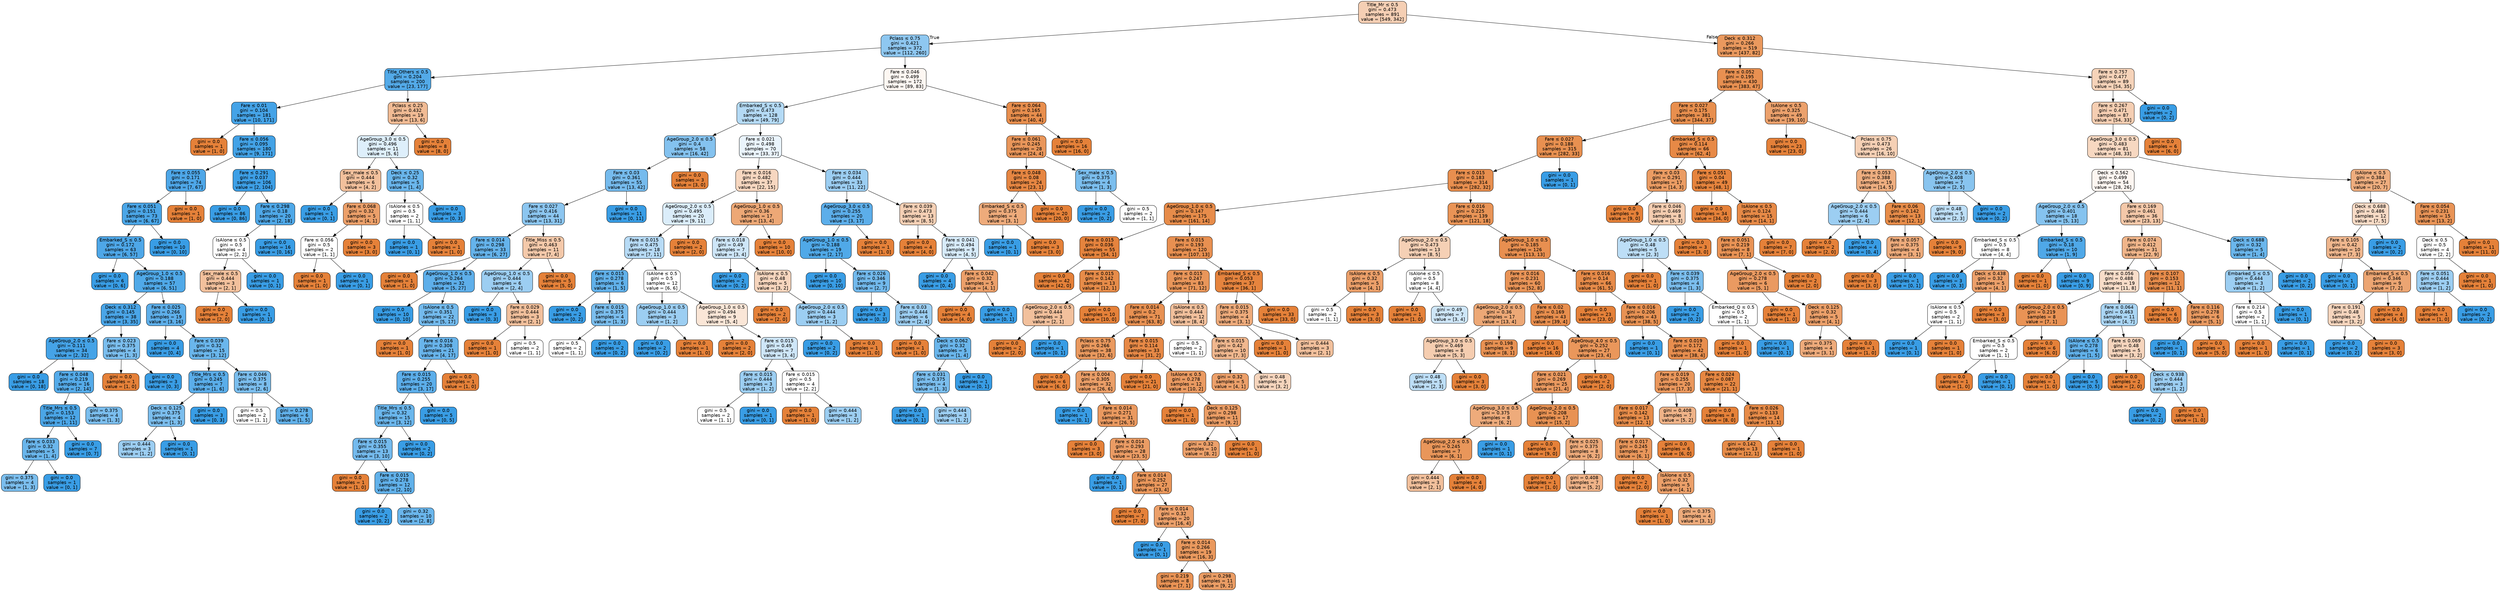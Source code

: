 digraph Tree {
node [shape=box, style="filled, rounded", color="black", fontname=helvetica] ;
edge [fontname=helvetica] ;
0 [label=<Title_Mr &le; 0.5<br/>gini = 0.473<br/>samples = 891<br/>value = [549, 342]>, fillcolor="#f5cfb4"] ;
1 [label=<Pclass &le; 0.75<br/>gini = 0.421<br/>samples = 372<br/>value = [112, 260]>, fillcolor="#8ec7f0"] ;
0 -> 1 [labeldistance=2.5, labelangle=45, headlabel="True"] ;
2 [label=<Title_Others &le; 0.5<br/>gini = 0.204<br/>samples = 200<br/>value = [23, 177]>, fillcolor="#53aae8"] ;
1 -> 2 ;
3 [label=<Fare &le; 0.01<br/>gini = 0.104<br/>samples = 181<br/>value = [10, 171]>, fillcolor="#45a3e7"] ;
2 -> 3 ;
4 [label=<gini = 0.0<br/>samples = 1<br/>value = [1, 0]>, fillcolor="#e58139"] ;
3 -> 4 ;
5 [label=<Fare &le; 0.056<br/>gini = 0.095<br/>samples = 180<br/>value = [9, 171]>, fillcolor="#43a2e6"] ;
3 -> 5 ;
6 [label=<Fare &le; 0.055<br/>gini = 0.171<br/>samples = 74<br/>value = [7, 67]>, fillcolor="#4ea7e8"] ;
5 -> 6 ;
7 [label=<Fare &le; 0.051<br/>gini = 0.151<br/>samples = 73<br/>value = [6, 67]>, fillcolor="#4ba6e7"] ;
6 -> 7 ;
8 [label=<Embarked_S &le; 0.5<br/>gini = 0.172<br/>samples = 63<br/>value = [6, 57]>, fillcolor="#4ea7e8"] ;
7 -> 8 ;
9 [label=<gini = 0.0<br/>samples = 6<br/>value = [0, 6]>, fillcolor="#399de5"] ;
8 -> 9 ;
10 [label=<AgeGroup_1.0 &le; 0.5<br/>gini = 0.188<br/>samples = 57<br/>value = [6, 51]>, fillcolor="#50a9e8"] ;
8 -> 10 ;
11 [label=<Deck &le; 0.312<br/>gini = 0.145<br/>samples = 38<br/>value = [3, 35]>, fillcolor="#4aa5e7"] ;
10 -> 11 ;
12 [label=<AgeGroup_2.0 &le; 0.5<br/>gini = 0.111<br/>samples = 34<br/>value = [2, 32]>, fillcolor="#45a3e7"] ;
11 -> 12 ;
13 [label=<gini = 0.0<br/>samples = 18<br/>value = [0, 18]>, fillcolor="#399de5"] ;
12 -> 13 ;
14 [label=<Fare &le; 0.048<br/>gini = 0.219<br/>samples = 16<br/>value = [2, 14]>, fillcolor="#55abe9"] ;
12 -> 14 ;
15 [label=<Title_Mrs &le; 0.5<br/>gini = 0.153<br/>samples = 12<br/>value = [1, 11]>, fillcolor="#4ba6e7"] ;
14 -> 15 ;
16 [label=<Fare &le; 0.033<br/>gini = 0.32<br/>samples = 5<br/>value = [1, 4]>, fillcolor="#6ab6ec"] ;
15 -> 16 ;
17 [label=<gini = 0.375<br/>samples = 4<br/>value = [1, 3]>, fillcolor="#7bbeee"] ;
16 -> 17 ;
18 [label=<gini = 0.0<br/>samples = 1<br/>value = [0, 1]>, fillcolor="#399de5"] ;
16 -> 18 ;
19 [label=<gini = 0.0<br/>samples = 7<br/>value = [0, 7]>, fillcolor="#399de5"] ;
15 -> 19 ;
20 [label=<gini = 0.375<br/>samples = 4<br/>value = [1, 3]>, fillcolor="#7bbeee"] ;
14 -> 20 ;
21 [label=<Fare &le; 0.023<br/>gini = 0.375<br/>samples = 4<br/>value = [1, 3]>, fillcolor="#7bbeee"] ;
11 -> 21 ;
22 [label=<gini = 0.0<br/>samples = 1<br/>value = [1, 0]>, fillcolor="#e58139"] ;
21 -> 22 ;
23 [label=<gini = 0.0<br/>samples = 3<br/>value = [0, 3]>, fillcolor="#399de5"] ;
21 -> 23 ;
24 [label=<Fare &le; 0.025<br/>gini = 0.266<br/>samples = 19<br/>value = [3, 16]>, fillcolor="#5eafea"] ;
10 -> 24 ;
25 [label=<gini = 0.0<br/>samples = 4<br/>value = [0, 4]>, fillcolor="#399de5"] ;
24 -> 25 ;
26 [label=<Fare &le; 0.039<br/>gini = 0.32<br/>samples = 15<br/>value = [3, 12]>, fillcolor="#6ab6ec"] ;
24 -> 26 ;
27 [label=<Title_Mrs &le; 0.5<br/>gini = 0.245<br/>samples = 7<br/>value = [1, 6]>, fillcolor="#5aade9"] ;
26 -> 27 ;
28 [label=<Deck &le; 0.125<br/>gini = 0.375<br/>samples = 4<br/>value = [1, 3]>, fillcolor="#7bbeee"] ;
27 -> 28 ;
29 [label=<gini = 0.444<br/>samples = 3<br/>value = [1, 2]>, fillcolor="#9ccef2"] ;
28 -> 29 ;
30 [label=<gini = 0.0<br/>samples = 1<br/>value = [0, 1]>, fillcolor="#399de5"] ;
28 -> 30 ;
31 [label=<gini = 0.0<br/>samples = 3<br/>value = [0, 3]>, fillcolor="#399de5"] ;
27 -> 31 ;
32 [label=<Fare &le; 0.046<br/>gini = 0.375<br/>samples = 8<br/>value = [2, 6]>, fillcolor="#7bbeee"] ;
26 -> 32 ;
33 [label=<gini = 0.5<br/>samples = 2<br/>value = [1, 1]>, fillcolor="#ffffff"] ;
32 -> 33 ;
34 [label=<gini = 0.278<br/>samples = 6<br/>value = [1, 5]>, fillcolor="#61b1ea"] ;
32 -> 34 ;
35 [label=<gini = 0.0<br/>samples = 10<br/>value = [0, 10]>, fillcolor="#399de5"] ;
7 -> 35 ;
36 [label=<gini = 0.0<br/>samples = 1<br/>value = [1, 0]>, fillcolor="#e58139"] ;
6 -> 36 ;
37 [label=<Fare &le; 0.291<br/>gini = 0.037<br/>samples = 106<br/>value = [2, 104]>, fillcolor="#3d9fe6"] ;
5 -> 37 ;
38 [label=<gini = 0.0<br/>samples = 86<br/>value = [0, 86]>, fillcolor="#399de5"] ;
37 -> 38 ;
39 [label=<Fare &le; 0.298<br/>gini = 0.18<br/>samples = 20<br/>value = [2, 18]>, fillcolor="#4fa8e8"] ;
37 -> 39 ;
40 [label=<IsAlone &le; 0.5<br/>gini = 0.5<br/>samples = 4<br/>value = [2, 2]>, fillcolor="#ffffff"] ;
39 -> 40 ;
41 [label=<Sex_male &le; 0.5<br/>gini = 0.444<br/>samples = 3<br/>value = [2, 1]>, fillcolor="#f2c09c"] ;
40 -> 41 ;
42 [label=<gini = 0.0<br/>samples = 2<br/>value = [2, 0]>, fillcolor="#e58139"] ;
41 -> 42 ;
43 [label=<gini = 0.0<br/>samples = 1<br/>value = [0, 1]>, fillcolor="#399de5"] ;
41 -> 43 ;
44 [label=<gini = 0.0<br/>samples = 1<br/>value = [0, 1]>, fillcolor="#399de5"] ;
40 -> 44 ;
45 [label=<gini = 0.0<br/>samples = 16<br/>value = [0, 16]>, fillcolor="#399de5"] ;
39 -> 45 ;
46 [label=<Pclass &le; 0.25<br/>gini = 0.432<br/>samples = 19<br/>value = [13, 6]>, fillcolor="#f1bb94"] ;
2 -> 46 ;
47 [label=<AgeGroup_3.0 &le; 0.5<br/>gini = 0.496<br/>samples = 11<br/>value = [5, 6]>, fillcolor="#deeffb"] ;
46 -> 47 ;
48 [label=<Sex_male &le; 0.5<br/>gini = 0.444<br/>samples = 6<br/>value = [4, 2]>, fillcolor="#f2c09c"] ;
47 -> 48 ;
49 [label=<gini = 0.0<br/>samples = 1<br/>value = [0, 1]>, fillcolor="#399de5"] ;
48 -> 49 ;
50 [label=<Fare &le; 0.068<br/>gini = 0.32<br/>samples = 5<br/>value = [4, 1]>, fillcolor="#eca06a"] ;
48 -> 50 ;
51 [label=<Fare &le; 0.056<br/>gini = 0.5<br/>samples = 2<br/>value = [1, 1]>, fillcolor="#ffffff"] ;
50 -> 51 ;
52 [label=<gini = 0.0<br/>samples = 1<br/>value = [1, 0]>, fillcolor="#e58139"] ;
51 -> 52 ;
53 [label=<gini = 0.0<br/>samples = 1<br/>value = [0, 1]>, fillcolor="#399de5"] ;
51 -> 53 ;
54 [label=<gini = 0.0<br/>samples = 3<br/>value = [3, 0]>, fillcolor="#e58139"] ;
50 -> 54 ;
55 [label=<Deck &le; 0.25<br/>gini = 0.32<br/>samples = 5<br/>value = [1, 4]>, fillcolor="#6ab6ec"] ;
47 -> 55 ;
56 [label=<IsAlone &le; 0.5<br/>gini = 0.5<br/>samples = 2<br/>value = [1, 1]>, fillcolor="#ffffff"] ;
55 -> 56 ;
57 [label=<gini = 0.0<br/>samples = 1<br/>value = [0, 1]>, fillcolor="#399de5"] ;
56 -> 57 ;
58 [label=<gini = 0.0<br/>samples = 1<br/>value = [1, 0]>, fillcolor="#e58139"] ;
56 -> 58 ;
59 [label=<gini = 0.0<br/>samples = 3<br/>value = [0, 3]>, fillcolor="#399de5"] ;
55 -> 59 ;
60 [label=<gini = 0.0<br/>samples = 8<br/>value = [8, 0]>, fillcolor="#e58139"] ;
46 -> 60 ;
61 [label=<Fare &le; 0.046<br/>gini = 0.499<br/>samples = 172<br/>value = [89, 83]>, fillcolor="#fdf7f2"] ;
1 -> 61 ;
62 [label=<Embarked_S &le; 0.5<br/>gini = 0.473<br/>samples = 128<br/>value = [49, 79]>, fillcolor="#b4daf5"] ;
61 -> 62 ;
63 [label=<AgeGroup_2.0 &le; 0.5<br/>gini = 0.4<br/>samples = 58<br/>value = [16, 42]>, fillcolor="#84c2ef"] ;
62 -> 63 ;
64 [label=<Fare &le; 0.03<br/>gini = 0.361<br/>samples = 55<br/>value = [13, 42]>, fillcolor="#76bbed"] ;
63 -> 64 ;
65 [label=<Fare &le; 0.027<br/>gini = 0.416<br/>samples = 44<br/>value = [13, 31]>, fillcolor="#8cc6f0"] ;
64 -> 65 ;
66 [label=<Fare &le; 0.014<br/>gini = 0.298<br/>samples = 33<br/>value = [6, 27]>, fillcolor="#65b3eb"] ;
65 -> 66 ;
67 [label=<gini = 0.0<br/>samples = 1<br/>value = [1, 0]>, fillcolor="#e58139"] ;
66 -> 67 ;
68 [label=<AgeGroup_1.0 &le; 0.5<br/>gini = 0.264<br/>samples = 32<br/>value = [5, 27]>, fillcolor="#5eafea"] ;
66 -> 68 ;
69 [label=<gini = 0.0<br/>samples = 10<br/>value = [0, 10]>, fillcolor="#399de5"] ;
68 -> 69 ;
70 [label=<IsAlone &le; 0.5<br/>gini = 0.351<br/>samples = 22<br/>value = [5, 17]>, fillcolor="#73baed"] ;
68 -> 70 ;
71 [label=<gini = 0.0<br/>samples = 1<br/>value = [1, 0]>, fillcolor="#e58139"] ;
70 -> 71 ;
72 [label=<Fare &le; 0.016<br/>gini = 0.308<br/>samples = 21<br/>value = [4, 17]>, fillcolor="#68b4eb"] ;
70 -> 72 ;
73 [label=<Fare &le; 0.015<br/>gini = 0.255<br/>samples = 20<br/>value = [3, 17]>, fillcolor="#5caeea"] ;
72 -> 73 ;
74 [label=<Title_Mrs &le; 0.5<br/>gini = 0.32<br/>samples = 15<br/>value = [3, 12]>, fillcolor="#6ab6ec"] ;
73 -> 74 ;
75 [label=<Fare &le; 0.015<br/>gini = 0.355<br/>samples = 13<br/>value = [3, 10]>, fillcolor="#74baed"] ;
74 -> 75 ;
76 [label=<gini = 0.0<br/>samples = 1<br/>value = [1, 0]>, fillcolor="#e58139"] ;
75 -> 76 ;
77 [label=<Fare &le; 0.015<br/>gini = 0.278<br/>samples = 12<br/>value = [2, 10]>, fillcolor="#61b1ea"] ;
75 -> 77 ;
78 [label=<gini = 0.0<br/>samples = 2<br/>value = [0, 2]>, fillcolor="#399de5"] ;
77 -> 78 ;
79 [label=<gini = 0.32<br/>samples = 10<br/>value = [2, 8]>, fillcolor="#6ab6ec"] ;
77 -> 79 ;
80 [label=<gini = 0.0<br/>samples = 2<br/>value = [0, 2]>, fillcolor="#399de5"] ;
74 -> 80 ;
81 [label=<gini = 0.0<br/>samples = 5<br/>value = [0, 5]>, fillcolor="#399de5"] ;
73 -> 81 ;
82 [label=<gini = 0.0<br/>samples = 1<br/>value = [1, 0]>, fillcolor="#e58139"] ;
72 -> 82 ;
83 [label=<Title_Miss &le; 0.5<br/>gini = 0.463<br/>samples = 11<br/>value = [7, 4]>, fillcolor="#f4c9aa"] ;
65 -> 83 ;
84 [label=<AgeGroup_1.0 &le; 0.5<br/>gini = 0.444<br/>samples = 6<br/>value = [2, 4]>, fillcolor="#9ccef2"] ;
83 -> 84 ;
85 [label=<gini = 0.0<br/>samples = 3<br/>value = [0, 3]>, fillcolor="#399de5"] ;
84 -> 85 ;
86 [label=<Fare &le; 0.029<br/>gini = 0.444<br/>samples = 3<br/>value = [2, 1]>, fillcolor="#f2c09c"] ;
84 -> 86 ;
87 [label=<gini = 0.0<br/>samples = 1<br/>value = [1, 0]>, fillcolor="#e58139"] ;
86 -> 87 ;
88 [label=<gini = 0.5<br/>samples = 2<br/>value = [1, 1]>, fillcolor="#ffffff"] ;
86 -> 88 ;
89 [label=<gini = 0.0<br/>samples = 5<br/>value = [5, 0]>, fillcolor="#e58139"] ;
83 -> 89 ;
90 [label=<gini = 0.0<br/>samples = 11<br/>value = [0, 11]>, fillcolor="#399de5"] ;
64 -> 90 ;
91 [label=<gini = 0.0<br/>samples = 3<br/>value = [3, 0]>, fillcolor="#e58139"] ;
63 -> 91 ;
92 [label=<Fare &le; 0.021<br/>gini = 0.498<br/>samples = 70<br/>value = [33, 37]>, fillcolor="#eaf4fc"] ;
62 -> 92 ;
93 [label=<Fare &le; 0.016<br/>gini = 0.482<br/>samples = 37<br/>value = [22, 15]>, fillcolor="#f7d7c0"] ;
92 -> 93 ;
94 [label=<AgeGroup_2.0 &le; 0.5<br/>gini = 0.495<br/>samples = 20<br/>value = [9, 11]>, fillcolor="#dbedfa"] ;
93 -> 94 ;
95 [label=<Fare &le; 0.015<br/>gini = 0.475<br/>samples = 18<br/>value = [7, 11]>, fillcolor="#b7dbf6"] ;
94 -> 95 ;
96 [label=<Fare &le; 0.015<br/>gini = 0.278<br/>samples = 6<br/>value = [1, 5]>, fillcolor="#61b1ea"] ;
95 -> 96 ;
97 [label=<gini = 0.0<br/>samples = 2<br/>value = [0, 2]>, fillcolor="#399de5"] ;
96 -> 97 ;
98 [label=<Fare &le; 0.015<br/>gini = 0.375<br/>samples = 4<br/>value = [1, 3]>, fillcolor="#7bbeee"] ;
96 -> 98 ;
99 [label=<gini = 0.5<br/>samples = 2<br/>value = [1, 1]>, fillcolor="#ffffff"] ;
98 -> 99 ;
100 [label=<gini = 0.0<br/>samples = 2<br/>value = [0, 2]>, fillcolor="#399de5"] ;
98 -> 100 ;
101 [label=<IsAlone &le; 0.5<br/>gini = 0.5<br/>samples = 12<br/>value = [6, 6]>, fillcolor="#ffffff"] ;
95 -> 101 ;
102 [label=<AgeGroup_1.0 &le; 0.5<br/>gini = 0.444<br/>samples = 3<br/>value = [1, 2]>, fillcolor="#9ccef2"] ;
101 -> 102 ;
103 [label=<gini = 0.0<br/>samples = 2<br/>value = [0, 2]>, fillcolor="#399de5"] ;
102 -> 103 ;
104 [label=<gini = 0.0<br/>samples = 1<br/>value = [1, 0]>, fillcolor="#e58139"] ;
102 -> 104 ;
105 [label=<AgeGroup_1.0 &le; 0.5<br/>gini = 0.494<br/>samples = 9<br/>value = [5, 4]>, fillcolor="#fae6d7"] ;
101 -> 105 ;
106 [label=<gini = 0.0<br/>samples = 2<br/>value = [2, 0]>, fillcolor="#e58139"] ;
105 -> 106 ;
107 [label=<Fare &le; 0.015<br/>gini = 0.49<br/>samples = 7<br/>value = [3, 4]>, fillcolor="#cee6f8"] ;
105 -> 107 ;
108 [label=<Fare &le; 0.015<br/>gini = 0.444<br/>samples = 3<br/>value = [1, 2]>, fillcolor="#9ccef2"] ;
107 -> 108 ;
109 [label=<gini = 0.5<br/>samples = 2<br/>value = [1, 1]>, fillcolor="#ffffff"] ;
108 -> 109 ;
110 [label=<gini = 0.0<br/>samples = 1<br/>value = [0, 1]>, fillcolor="#399de5"] ;
108 -> 110 ;
111 [label=<Fare &le; 0.015<br/>gini = 0.5<br/>samples = 4<br/>value = [2, 2]>, fillcolor="#ffffff"] ;
107 -> 111 ;
112 [label=<gini = 0.0<br/>samples = 1<br/>value = [1, 0]>, fillcolor="#e58139"] ;
111 -> 112 ;
113 [label=<gini = 0.444<br/>samples = 3<br/>value = [1, 2]>, fillcolor="#9ccef2"] ;
111 -> 113 ;
114 [label=<gini = 0.0<br/>samples = 2<br/>value = [2, 0]>, fillcolor="#e58139"] ;
94 -> 114 ;
115 [label=<AgeGroup_1.0 &le; 0.5<br/>gini = 0.36<br/>samples = 17<br/>value = [13, 4]>, fillcolor="#eda876"] ;
93 -> 115 ;
116 [label=<Fare &le; 0.018<br/>gini = 0.49<br/>samples = 7<br/>value = [3, 4]>, fillcolor="#cee6f8"] ;
115 -> 116 ;
117 [label=<gini = 0.0<br/>samples = 2<br/>value = [0, 2]>, fillcolor="#399de5"] ;
116 -> 117 ;
118 [label=<IsAlone &le; 0.5<br/>gini = 0.48<br/>samples = 5<br/>value = [3, 2]>, fillcolor="#f6d5bd"] ;
116 -> 118 ;
119 [label=<gini = 0.0<br/>samples = 2<br/>value = [2, 0]>, fillcolor="#e58139"] ;
118 -> 119 ;
120 [label=<AgeGroup_2.0 &le; 0.5<br/>gini = 0.444<br/>samples = 3<br/>value = [1, 2]>, fillcolor="#9ccef2"] ;
118 -> 120 ;
121 [label=<gini = 0.0<br/>samples = 2<br/>value = [0, 2]>, fillcolor="#399de5"] ;
120 -> 121 ;
122 [label=<gini = 0.0<br/>samples = 1<br/>value = [1, 0]>, fillcolor="#e58139"] ;
120 -> 122 ;
123 [label=<gini = 0.0<br/>samples = 10<br/>value = [10, 0]>, fillcolor="#e58139"] ;
115 -> 123 ;
124 [label=<Fare &le; 0.034<br/>gini = 0.444<br/>samples = 33<br/>value = [11, 22]>, fillcolor="#9ccef2"] ;
92 -> 124 ;
125 [label=<AgeGroup_3.0 &le; 0.5<br/>gini = 0.255<br/>samples = 20<br/>value = [3, 17]>, fillcolor="#5caeea"] ;
124 -> 125 ;
126 [label=<AgeGroup_1.0 &le; 0.5<br/>gini = 0.188<br/>samples = 19<br/>value = [2, 17]>, fillcolor="#50a9e8"] ;
125 -> 126 ;
127 [label=<gini = 0.0<br/>samples = 10<br/>value = [0, 10]>, fillcolor="#399de5"] ;
126 -> 127 ;
128 [label=<Fare &le; 0.026<br/>gini = 0.346<br/>samples = 9<br/>value = [2, 7]>, fillcolor="#72b9ec"] ;
126 -> 128 ;
129 [label=<gini = 0.0<br/>samples = 3<br/>value = [0, 3]>, fillcolor="#399de5"] ;
128 -> 129 ;
130 [label=<Fare &le; 0.03<br/>gini = 0.444<br/>samples = 6<br/>value = [2, 4]>, fillcolor="#9ccef2"] ;
128 -> 130 ;
131 [label=<gini = 0.0<br/>samples = 1<br/>value = [1, 0]>, fillcolor="#e58139"] ;
130 -> 131 ;
132 [label=<Deck &le; 0.062<br/>gini = 0.32<br/>samples = 5<br/>value = [1, 4]>, fillcolor="#6ab6ec"] ;
130 -> 132 ;
133 [label=<Fare &le; 0.031<br/>gini = 0.375<br/>samples = 4<br/>value = [1, 3]>, fillcolor="#7bbeee"] ;
132 -> 133 ;
134 [label=<gini = 0.0<br/>samples = 1<br/>value = [0, 1]>, fillcolor="#399de5"] ;
133 -> 134 ;
135 [label=<gini = 0.444<br/>samples = 3<br/>value = [1, 2]>, fillcolor="#9ccef2"] ;
133 -> 135 ;
136 [label=<gini = 0.0<br/>samples = 1<br/>value = [0, 1]>, fillcolor="#399de5"] ;
132 -> 136 ;
137 [label=<gini = 0.0<br/>samples = 1<br/>value = [1, 0]>, fillcolor="#e58139"] ;
125 -> 137 ;
138 [label=<Fare &le; 0.039<br/>gini = 0.473<br/>samples = 13<br/>value = [8, 5]>, fillcolor="#f5d0b5"] ;
124 -> 138 ;
139 [label=<gini = 0.0<br/>samples = 4<br/>value = [4, 0]>, fillcolor="#e58139"] ;
138 -> 139 ;
140 [label=<Fare &le; 0.041<br/>gini = 0.494<br/>samples = 9<br/>value = [4, 5]>, fillcolor="#d7ebfa"] ;
138 -> 140 ;
141 [label=<gini = 0.0<br/>samples = 4<br/>value = [0, 4]>, fillcolor="#399de5"] ;
140 -> 141 ;
142 [label=<Fare &le; 0.042<br/>gini = 0.32<br/>samples = 5<br/>value = [4, 1]>, fillcolor="#eca06a"] ;
140 -> 142 ;
143 [label=<gini = 0.0<br/>samples = 4<br/>value = [4, 0]>, fillcolor="#e58139"] ;
142 -> 143 ;
144 [label=<gini = 0.0<br/>samples = 1<br/>value = [0, 1]>, fillcolor="#399de5"] ;
142 -> 144 ;
145 [label=<Fare &le; 0.064<br/>gini = 0.165<br/>samples = 44<br/>value = [40, 4]>, fillcolor="#e88e4d"] ;
61 -> 145 ;
146 [label=<Fare &le; 0.061<br/>gini = 0.245<br/>samples = 28<br/>value = [24, 4]>, fillcolor="#e9965a"] ;
145 -> 146 ;
147 [label=<Fare &le; 0.048<br/>gini = 0.08<br/>samples = 24<br/>value = [23, 1]>, fillcolor="#e68642"] ;
146 -> 147 ;
148 [label=<Embarked_S &le; 0.5<br/>gini = 0.375<br/>samples = 4<br/>value = [3, 1]>, fillcolor="#eeab7b"] ;
147 -> 148 ;
149 [label=<gini = 0.0<br/>samples = 1<br/>value = [0, 1]>, fillcolor="#399de5"] ;
148 -> 149 ;
150 [label=<gini = 0.0<br/>samples = 3<br/>value = [3, 0]>, fillcolor="#e58139"] ;
148 -> 150 ;
151 [label=<gini = 0.0<br/>samples = 20<br/>value = [20, 0]>, fillcolor="#e58139"] ;
147 -> 151 ;
152 [label=<Sex_male &le; 0.5<br/>gini = 0.375<br/>samples = 4<br/>value = [1, 3]>, fillcolor="#7bbeee"] ;
146 -> 152 ;
153 [label=<gini = 0.0<br/>samples = 2<br/>value = [0, 2]>, fillcolor="#399de5"] ;
152 -> 153 ;
154 [label=<gini = 0.5<br/>samples = 2<br/>value = [1, 1]>, fillcolor="#ffffff"] ;
152 -> 154 ;
155 [label=<gini = 0.0<br/>samples = 16<br/>value = [16, 0]>, fillcolor="#e58139"] ;
145 -> 155 ;
156 [label=<Deck &le; 0.312<br/>gini = 0.266<br/>samples = 519<br/>value = [437, 82]>, fillcolor="#ea995e"] ;
0 -> 156 [labeldistance=2.5, labelangle=-45, headlabel="False"] ;
157 [label=<Fare &le; 0.052<br/>gini = 0.195<br/>samples = 430<br/>value = [383, 47]>, fillcolor="#e89051"] ;
156 -> 157 ;
158 [label=<Fare &le; 0.027<br/>gini = 0.175<br/>samples = 381<br/>value = [344, 37]>, fillcolor="#e88f4e"] ;
157 -> 158 ;
159 [label=<Fare &le; 0.027<br/>gini = 0.188<br/>samples = 315<br/>value = [282, 33]>, fillcolor="#e89050"] ;
158 -> 159 ;
160 [label=<Fare &le; 0.015<br/>gini = 0.183<br/>samples = 314<br/>value = [282, 32]>, fillcolor="#e88f4f"] ;
159 -> 160 ;
161 [label=<AgeGroup_1.0 &le; 0.5<br/>gini = 0.147<br/>samples = 175<br/>value = [161, 14]>, fillcolor="#e78c4a"] ;
160 -> 161 ;
162 [label=<Fare &le; 0.015<br/>gini = 0.036<br/>samples = 55<br/>value = [54, 1]>, fillcolor="#e5833d"] ;
161 -> 162 ;
163 [label=<gini = 0.0<br/>samples = 42<br/>value = [42, 0]>, fillcolor="#e58139"] ;
162 -> 163 ;
164 [label=<Fare &le; 0.015<br/>gini = 0.142<br/>samples = 13<br/>value = [12, 1]>, fillcolor="#e78c49"] ;
162 -> 164 ;
165 [label=<AgeGroup_2.0 &le; 0.5<br/>gini = 0.444<br/>samples = 3<br/>value = [2, 1]>, fillcolor="#f2c09c"] ;
164 -> 165 ;
166 [label=<gini = 0.0<br/>samples = 2<br/>value = [2, 0]>, fillcolor="#e58139"] ;
165 -> 166 ;
167 [label=<gini = 0.0<br/>samples = 1<br/>value = [0, 1]>, fillcolor="#399de5"] ;
165 -> 167 ;
168 [label=<gini = 0.0<br/>samples = 10<br/>value = [10, 0]>, fillcolor="#e58139"] ;
164 -> 168 ;
169 [label=<Fare &le; 0.015<br/>gini = 0.193<br/>samples = 120<br/>value = [107, 13]>, fillcolor="#e89051"] ;
161 -> 169 ;
170 [label=<Fare &le; 0.015<br/>gini = 0.247<br/>samples = 83<br/>value = [71, 12]>, fillcolor="#e9965a"] ;
169 -> 170 ;
171 [label=<Fare &le; 0.014<br/>gini = 0.2<br/>samples = 71<br/>value = [63, 8]>, fillcolor="#e89152"] ;
170 -> 171 ;
172 [label=<Pclass &le; 0.75<br/>gini = 0.266<br/>samples = 38<br/>value = [32, 6]>, fillcolor="#ea995e"] ;
171 -> 172 ;
173 [label=<gini = 0.0<br/>samples = 6<br/>value = [6, 0]>, fillcolor="#e58139"] ;
172 -> 173 ;
174 [label=<Fare &le; 0.004<br/>gini = 0.305<br/>samples = 32<br/>value = [26, 6]>, fillcolor="#eb9e67"] ;
172 -> 174 ;
175 [label=<gini = 0.0<br/>samples = 1<br/>value = [0, 1]>, fillcolor="#399de5"] ;
174 -> 175 ;
176 [label=<Fare &le; 0.014<br/>gini = 0.271<br/>samples = 31<br/>value = [26, 5]>, fillcolor="#ea995f"] ;
174 -> 176 ;
177 [label=<gini = 0.0<br/>samples = 3<br/>value = [3, 0]>, fillcolor="#e58139"] ;
176 -> 177 ;
178 [label=<Fare &le; 0.014<br/>gini = 0.293<br/>samples = 28<br/>value = [23, 5]>, fillcolor="#eb9c64"] ;
176 -> 178 ;
179 [label=<gini = 0.0<br/>samples = 1<br/>value = [0, 1]>, fillcolor="#399de5"] ;
178 -> 179 ;
180 [label=<Fare &le; 0.014<br/>gini = 0.252<br/>samples = 27<br/>value = [23, 4]>, fillcolor="#ea975b"] ;
178 -> 180 ;
181 [label=<gini = 0.0<br/>samples = 7<br/>value = [7, 0]>, fillcolor="#e58139"] ;
180 -> 181 ;
182 [label=<Fare &le; 0.014<br/>gini = 0.32<br/>samples = 20<br/>value = [16, 4]>, fillcolor="#eca06a"] ;
180 -> 182 ;
183 [label=<gini = 0.0<br/>samples = 1<br/>value = [0, 1]>, fillcolor="#399de5"] ;
182 -> 183 ;
184 [label=<Fare &le; 0.014<br/>gini = 0.266<br/>samples = 19<br/>value = [16, 3]>, fillcolor="#ea995e"] ;
182 -> 184 ;
185 [label=<gini = 0.219<br/>samples = 8<br/>value = [7, 1]>, fillcolor="#e99355"] ;
184 -> 185 ;
186 [label=<gini = 0.298<br/>samples = 11<br/>value = [9, 2]>, fillcolor="#eb9d65"] ;
184 -> 186 ;
187 [label=<Fare &le; 0.015<br/>gini = 0.114<br/>samples = 33<br/>value = [31, 2]>, fillcolor="#e78946"] ;
171 -> 187 ;
188 [label=<gini = 0.0<br/>samples = 21<br/>value = [21, 0]>, fillcolor="#e58139"] ;
187 -> 188 ;
189 [label=<IsAlone &le; 0.5<br/>gini = 0.278<br/>samples = 12<br/>value = [10, 2]>, fillcolor="#ea9a61"] ;
187 -> 189 ;
190 [label=<gini = 0.0<br/>samples = 1<br/>value = [1, 0]>, fillcolor="#e58139"] ;
189 -> 190 ;
191 [label=<Deck &le; 0.125<br/>gini = 0.298<br/>samples = 11<br/>value = [9, 2]>, fillcolor="#eb9d65"] ;
189 -> 191 ;
192 [label=<gini = 0.32<br/>samples = 10<br/>value = [8, 2]>, fillcolor="#eca06a"] ;
191 -> 192 ;
193 [label=<gini = 0.0<br/>samples = 1<br/>value = [1, 0]>, fillcolor="#e58139"] ;
191 -> 193 ;
194 [label=<IsAlone &le; 0.5<br/>gini = 0.444<br/>samples = 12<br/>value = [8, 4]>, fillcolor="#f2c09c"] ;
170 -> 194 ;
195 [label=<gini = 0.5<br/>samples = 2<br/>value = [1, 1]>, fillcolor="#ffffff"] ;
194 -> 195 ;
196 [label=<Fare &le; 0.015<br/>gini = 0.42<br/>samples = 10<br/>value = [7, 3]>, fillcolor="#f0b78e"] ;
194 -> 196 ;
197 [label=<gini = 0.32<br/>samples = 5<br/>value = [4, 1]>, fillcolor="#eca06a"] ;
196 -> 197 ;
198 [label=<gini = 0.48<br/>samples = 5<br/>value = [3, 2]>, fillcolor="#f6d5bd"] ;
196 -> 198 ;
199 [label=<Embarked_S &le; 0.5<br/>gini = 0.053<br/>samples = 37<br/>value = [36, 1]>, fillcolor="#e6843e"] ;
169 -> 199 ;
200 [label=<Fare &le; 0.015<br/>gini = 0.375<br/>samples = 4<br/>value = [3, 1]>, fillcolor="#eeab7b"] ;
199 -> 200 ;
201 [label=<gini = 0.0<br/>samples = 1<br/>value = [1, 0]>, fillcolor="#e58139"] ;
200 -> 201 ;
202 [label=<gini = 0.444<br/>samples = 3<br/>value = [2, 1]>, fillcolor="#f2c09c"] ;
200 -> 202 ;
203 [label=<gini = 0.0<br/>samples = 33<br/>value = [33, 0]>, fillcolor="#e58139"] ;
199 -> 203 ;
204 [label=<Fare &le; 0.016<br/>gini = 0.225<br/>samples = 139<br/>value = [121, 18]>, fillcolor="#e99456"] ;
160 -> 204 ;
205 [label=<AgeGroup_2.0 &le; 0.5<br/>gini = 0.473<br/>samples = 13<br/>value = [8, 5]>, fillcolor="#f5d0b5"] ;
204 -> 205 ;
206 [label=<IsAlone &le; 0.5<br/>gini = 0.32<br/>samples = 5<br/>value = [4, 1]>, fillcolor="#eca06a"] ;
205 -> 206 ;
207 [label=<gini = 0.5<br/>samples = 2<br/>value = [1, 1]>, fillcolor="#ffffff"] ;
206 -> 207 ;
208 [label=<gini = 0.0<br/>samples = 3<br/>value = [3, 0]>, fillcolor="#e58139"] ;
206 -> 208 ;
209 [label=<IsAlone &le; 0.5<br/>gini = 0.5<br/>samples = 8<br/>value = [4, 4]>, fillcolor="#ffffff"] ;
205 -> 209 ;
210 [label=<gini = 0.0<br/>samples = 1<br/>value = [1, 0]>, fillcolor="#e58139"] ;
209 -> 210 ;
211 [label=<gini = 0.49<br/>samples = 7<br/>value = [3, 4]>, fillcolor="#cee6f8"] ;
209 -> 211 ;
212 [label=<AgeGroup_1.0 &le; 0.5<br/>gini = 0.185<br/>samples = 126<br/>value = [113, 13]>, fillcolor="#e88f50"] ;
204 -> 212 ;
213 [label=<Fare &le; 0.016<br/>gini = 0.231<br/>samples = 60<br/>value = [52, 8]>, fillcolor="#e99457"] ;
212 -> 213 ;
214 [label=<AgeGroup_2.0 &le; 0.5<br/>gini = 0.36<br/>samples = 17<br/>value = [13, 4]>, fillcolor="#eda876"] ;
213 -> 214 ;
215 [label=<AgeGroup_3.0 &le; 0.5<br/>gini = 0.469<br/>samples = 8<br/>value = [5, 3]>, fillcolor="#f5cdb0"] ;
214 -> 215 ;
216 [label=<gini = 0.48<br/>samples = 5<br/>value = [2, 3]>, fillcolor="#bddef6"] ;
215 -> 216 ;
217 [label=<gini = 0.0<br/>samples = 3<br/>value = [3, 0]>, fillcolor="#e58139"] ;
215 -> 217 ;
218 [label=<gini = 0.198<br/>samples = 9<br/>value = [8, 1]>, fillcolor="#e89152"] ;
214 -> 218 ;
219 [label=<Fare &le; 0.02<br/>gini = 0.169<br/>samples = 43<br/>value = [39, 4]>, fillcolor="#e88e4d"] ;
213 -> 219 ;
220 [label=<gini = 0.0<br/>samples = 16<br/>value = [16, 0]>, fillcolor="#e58139"] ;
219 -> 220 ;
221 [label=<AgeGroup_4.0 &le; 0.5<br/>gini = 0.252<br/>samples = 27<br/>value = [23, 4]>, fillcolor="#ea975b"] ;
219 -> 221 ;
222 [label=<Fare &le; 0.021<br/>gini = 0.269<br/>samples = 25<br/>value = [21, 4]>, fillcolor="#ea995f"] ;
221 -> 222 ;
223 [label=<AgeGroup_3.0 &le; 0.5<br/>gini = 0.375<br/>samples = 8<br/>value = [6, 2]>, fillcolor="#eeab7b"] ;
222 -> 223 ;
224 [label=<AgeGroup_2.0 &le; 0.5<br/>gini = 0.245<br/>samples = 7<br/>value = [6, 1]>, fillcolor="#e9965a"] ;
223 -> 224 ;
225 [label=<gini = 0.444<br/>samples = 3<br/>value = [2, 1]>, fillcolor="#f2c09c"] ;
224 -> 225 ;
226 [label=<gini = 0.0<br/>samples = 4<br/>value = [4, 0]>, fillcolor="#e58139"] ;
224 -> 226 ;
227 [label=<gini = 0.0<br/>samples = 1<br/>value = [0, 1]>, fillcolor="#399de5"] ;
223 -> 227 ;
228 [label=<AgeGroup_2.0 &le; 0.5<br/>gini = 0.208<br/>samples = 17<br/>value = [15, 2]>, fillcolor="#e89253"] ;
222 -> 228 ;
229 [label=<gini = 0.0<br/>samples = 9<br/>value = [9, 0]>, fillcolor="#e58139"] ;
228 -> 229 ;
230 [label=<Fare &le; 0.025<br/>gini = 0.375<br/>samples = 8<br/>value = [6, 2]>, fillcolor="#eeab7b"] ;
228 -> 230 ;
231 [label=<gini = 0.0<br/>samples = 1<br/>value = [1, 0]>, fillcolor="#e58139"] ;
230 -> 231 ;
232 [label=<gini = 0.408<br/>samples = 7<br/>value = [5, 2]>, fillcolor="#efb388"] ;
230 -> 232 ;
233 [label=<gini = 0.0<br/>samples = 2<br/>value = [2, 0]>, fillcolor="#e58139"] ;
221 -> 233 ;
234 [label=<Fare &le; 0.016<br/>gini = 0.14<br/>samples = 66<br/>value = [61, 5]>, fillcolor="#e78b49"] ;
212 -> 234 ;
235 [label=<gini = 0.0<br/>samples = 23<br/>value = [23, 0]>, fillcolor="#e58139"] ;
234 -> 235 ;
236 [label=<Fare &le; 0.016<br/>gini = 0.206<br/>samples = 43<br/>value = [38, 5]>, fillcolor="#e89253"] ;
234 -> 236 ;
237 [label=<gini = 0.0<br/>samples = 1<br/>value = [0, 1]>, fillcolor="#399de5"] ;
236 -> 237 ;
238 [label=<Fare &le; 0.019<br/>gini = 0.172<br/>samples = 42<br/>value = [38, 4]>, fillcolor="#e88e4e"] ;
236 -> 238 ;
239 [label=<Fare &le; 0.019<br/>gini = 0.255<br/>samples = 20<br/>value = [17, 3]>, fillcolor="#ea975c"] ;
238 -> 239 ;
240 [label=<Fare &le; 0.017<br/>gini = 0.142<br/>samples = 13<br/>value = [12, 1]>, fillcolor="#e78c49"] ;
239 -> 240 ;
241 [label=<Fare &le; 0.017<br/>gini = 0.245<br/>samples = 7<br/>value = [6, 1]>, fillcolor="#e9965a"] ;
240 -> 241 ;
242 [label=<gini = 0.0<br/>samples = 2<br/>value = [2, 0]>, fillcolor="#e58139"] ;
241 -> 242 ;
243 [label=<IsAlone &le; 0.5<br/>gini = 0.32<br/>samples = 5<br/>value = [4, 1]>, fillcolor="#eca06a"] ;
241 -> 243 ;
244 [label=<gini = 0.0<br/>samples = 1<br/>value = [1, 0]>, fillcolor="#e58139"] ;
243 -> 244 ;
245 [label=<gini = 0.375<br/>samples = 4<br/>value = [3, 1]>, fillcolor="#eeab7b"] ;
243 -> 245 ;
246 [label=<gini = 0.0<br/>samples = 6<br/>value = [6, 0]>, fillcolor="#e58139"] ;
240 -> 246 ;
247 [label=<gini = 0.408<br/>samples = 7<br/>value = [5, 2]>, fillcolor="#efb388"] ;
239 -> 247 ;
248 [label=<Fare &le; 0.024<br/>gini = 0.087<br/>samples = 22<br/>value = [21, 1]>, fillcolor="#e68742"] ;
238 -> 248 ;
249 [label=<gini = 0.0<br/>samples = 8<br/>value = [8, 0]>, fillcolor="#e58139"] ;
248 -> 249 ;
250 [label=<Fare &le; 0.026<br/>gini = 0.133<br/>samples = 14<br/>value = [13, 1]>, fillcolor="#e78b48"] ;
248 -> 250 ;
251 [label=<gini = 0.142<br/>samples = 13<br/>value = [12, 1]>, fillcolor="#e78c49"] ;
250 -> 251 ;
252 [label=<gini = 0.0<br/>samples = 1<br/>value = [1, 0]>, fillcolor="#e58139"] ;
250 -> 252 ;
253 [label=<gini = 0.0<br/>samples = 1<br/>value = [0, 1]>, fillcolor="#399de5"] ;
159 -> 253 ;
254 [label=<Embarked_S &le; 0.5<br/>gini = 0.114<br/>samples = 66<br/>value = [62, 4]>, fillcolor="#e78946"] ;
158 -> 254 ;
255 [label=<Fare &le; 0.03<br/>gini = 0.291<br/>samples = 17<br/>value = [14, 3]>, fillcolor="#eb9c63"] ;
254 -> 255 ;
256 [label=<gini = 0.0<br/>samples = 9<br/>value = [9, 0]>, fillcolor="#e58139"] ;
255 -> 256 ;
257 [label=<Fare &le; 0.046<br/>gini = 0.469<br/>samples = 8<br/>value = [5, 3]>, fillcolor="#f5cdb0"] ;
255 -> 257 ;
258 [label=<AgeGroup_1.0 &le; 0.5<br/>gini = 0.48<br/>samples = 5<br/>value = [2, 3]>, fillcolor="#bddef6"] ;
257 -> 258 ;
259 [label=<gini = 0.0<br/>samples = 1<br/>value = [1, 0]>, fillcolor="#e58139"] ;
258 -> 259 ;
260 [label=<Fare &le; 0.039<br/>gini = 0.375<br/>samples = 4<br/>value = [1, 3]>, fillcolor="#7bbeee"] ;
258 -> 260 ;
261 [label=<gini = 0.0<br/>samples = 2<br/>value = [0, 2]>, fillcolor="#399de5"] ;
260 -> 261 ;
262 [label=<Embarked_Q &le; 0.5<br/>gini = 0.5<br/>samples = 2<br/>value = [1, 1]>, fillcolor="#ffffff"] ;
260 -> 262 ;
263 [label=<gini = 0.0<br/>samples = 1<br/>value = [1, 0]>, fillcolor="#e58139"] ;
262 -> 263 ;
264 [label=<gini = 0.0<br/>samples = 1<br/>value = [0, 1]>, fillcolor="#399de5"] ;
262 -> 264 ;
265 [label=<gini = 0.0<br/>samples = 3<br/>value = [3, 0]>, fillcolor="#e58139"] ;
257 -> 265 ;
266 [label=<Fare &le; 0.051<br/>gini = 0.04<br/>samples = 49<br/>value = [48, 1]>, fillcolor="#e6843d"] ;
254 -> 266 ;
267 [label=<gini = 0.0<br/>samples = 34<br/>value = [34, 0]>, fillcolor="#e58139"] ;
266 -> 267 ;
268 [label=<IsAlone &le; 0.5<br/>gini = 0.124<br/>samples = 15<br/>value = [14, 1]>, fillcolor="#e78a47"] ;
266 -> 268 ;
269 [label=<Fare &le; 0.051<br/>gini = 0.219<br/>samples = 8<br/>value = [7, 1]>, fillcolor="#e99355"] ;
268 -> 269 ;
270 [label=<AgeGroup_2.0 &le; 0.5<br/>gini = 0.278<br/>samples = 6<br/>value = [5, 1]>, fillcolor="#ea9a61"] ;
269 -> 270 ;
271 [label=<gini = 0.0<br/>samples = 1<br/>value = [1, 0]>, fillcolor="#e58139"] ;
270 -> 271 ;
272 [label=<Deck &le; 0.125<br/>gini = 0.32<br/>samples = 5<br/>value = [4, 1]>, fillcolor="#eca06a"] ;
270 -> 272 ;
273 [label=<gini = 0.375<br/>samples = 4<br/>value = [3, 1]>, fillcolor="#eeab7b"] ;
272 -> 273 ;
274 [label=<gini = 0.0<br/>samples = 1<br/>value = [1, 0]>, fillcolor="#e58139"] ;
272 -> 274 ;
275 [label=<gini = 0.0<br/>samples = 2<br/>value = [2, 0]>, fillcolor="#e58139"] ;
269 -> 275 ;
276 [label=<gini = 0.0<br/>samples = 7<br/>value = [7, 0]>, fillcolor="#e58139"] ;
268 -> 276 ;
277 [label=<IsAlone &le; 0.5<br/>gini = 0.325<br/>samples = 49<br/>value = [39, 10]>, fillcolor="#eca16c"] ;
157 -> 277 ;
278 [label=<gini = 0.0<br/>samples = 23<br/>value = [23, 0]>, fillcolor="#e58139"] ;
277 -> 278 ;
279 [label=<Pclass &le; 0.75<br/>gini = 0.473<br/>samples = 26<br/>value = [16, 10]>, fillcolor="#f5d0b5"] ;
277 -> 279 ;
280 [label=<Fare &le; 0.053<br/>gini = 0.388<br/>samples = 19<br/>value = [14, 5]>, fillcolor="#eeae80"] ;
279 -> 280 ;
281 [label=<AgeGroup_2.0 &le; 0.5<br/>gini = 0.444<br/>samples = 6<br/>value = [2, 4]>, fillcolor="#9ccef2"] ;
280 -> 281 ;
282 [label=<gini = 0.0<br/>samples = 2<br/>value = [2, 0]>, fillcolor="#e58139"] ;
281 -> 282 ;
283 [label=<gini = 0.0<br/>samples = 4<br/>value = [0, 4]>, fillcolor="#399de5"] ;
281 -> 283 ;
284 [label=<Fare &le; 0.06<br/>gini = 0.142<br/>samples = 13<br/>value = [12, 1]>, fillcolor="#e78c49"] ;
280 -> 284 ;
285 [label=<Fare &le; 0.057<br/>gini = 0.375<br/>samples = 4<br/>value = [3, 1]>, fillcolor="#eeab7b"] ;
284 -> 285 ;
286 [label=<gini = 0.0<br/>samples = 3<br/>value = [3, 0]>, fillcolor="#e58139"] ;
285 -> 286 ;
287 [label=<gini = 0.0<br/>samples = 1<br/>value = [0, 1]>, fillcolor="#399de5"] ;
285 -> 287 ;
288 [label=<gini = 0.0<br/>samples = 9<br/>value = [9, 0]>, fillcolor="#e58139"] ;
284 -> 288 ;
289 [label=<AgeGroup_2.0 &le; 0.5<br/>gini = 0.408<br/>samples = 7<br/>value = [2, 5]>, fillcolor="#88c4ef"] ;
279 -> 289 ;
290 [label=<gini = 0.48<br/>samples = 5<br/>value = [2, 3]>, fillcolor="#bddef6"] ;
289 -> 290 ;
291 [label=<gini = 0.0<br/>samples = 2<br/>value = [0, 2]>, fillcolor="#399de5"] ;
289 -> 291 ;
292 [label=<Fare &le; 0.757<br/>gini = 0.477<br/>samples = 89<br/>value = [54, 35]>, fillcolor="#f6d3b9"] ;
156 -> 292 ;
293 [label=<Fare &le; 0.267<br/>gini = 0.471<br/>samples = 87<br/>value = [54, 33]>, fillcolor="#f5ceb2"] ;
292 -> 293 ;
294 [label=<AgeGroup_3.0 &le; 0.5<br/>gini = 0.483<br/>samples = 81<br/>value = [48, 33]>, fillcolor="#f7d8c1"] ;
293 -> 294 ;
295 [label=<Deck &le; 0.562<br/>gini = 0.499<br/>samples = 54<br/>value = [28, 26]>, fillcolor="#fdf6f1"] ;
294 -> 295 ;
296 [label=<AgeGroup_2.0 &le; 0.5<br/>gini = 0.401<br/>samples = 18<br/>value = [5, 13]>, fillcolor="#85c3ef"] ;
295 -> 296 ;
297 [label=<Embarked_S &le; 0.5<br/>gini = 0.5<br/>samples = 8<br/>value = [4, 4]>, fillcolor="#ffffff"] ;
296 -> 297 ;
298 [label=<gini = 0.0<br/>samples = 3<br/>value = [0, 3]>, fillcolor="#399de5"] ;
297 -> 298 ;
299 [label=<Deck &le; 0.438<br/>gini = 0.32<br/>samples = 5<br/>value = [4, 1]>, fillcolor="#eca06a"] ;
297 -> 299 ;
300 [label=<IsAlone &le; 0.5<br/>gini = 0.5<br/>samples = 2<br/>value = [1, 1]>, fillcolor="#ffffff"] ;
299 -> 300 ;
301 [label=<gini = 0.0<br/>samples = 1<br/>value = [0, 1]>, fillcolor="#399de5"] ;
300 -> 301 ;
302 [label=<gini = 0.0<br/>samples = 1<br/>value = [1, 0]>, fillcolor="#e58139"] ;
300 -> 302 ;
303 [label=<gini = 0.0<br/>samples = 3<br/>value = [3, 0]>, fillcolor="#e58139"] ;
299 -> 303 ;
304 [label=<Embarked_S &le; 0.5<br/>gini = 0.18<br/>samples = 10<br/>value = [1, 9]>, fillcolor="#4fa8e8"] ;
296 -> 304 ;
305 [label=<gini = 0.0<br/>samples = 1<br/>value = [1, 0]>, fillcolor="#e58139"] ;
304 -> 305 ;
306 [label=<gini = 0.0<br/>samples = 9<br/>value = [0, 9]>, fillcolor="#399de5"] ;
304 -> 306 ;
307 [label=<Fare &le; 0.169<br/>gini = 0.461<br/>samples = 36<br/>value = [23, 13]>, fillcolor="#f4c8a9"] ;
295 -> 307 ;
308 [label=<Fare &le; 0.074<br/>gini = 0.412<br/>samples = 31<br/>value = [22, 9]>, fillcolor="#f0b58a"] ;
307 -> 308 ;
309 [label=<Fare &le; 0.056<br/>gini = 0.488<br/>samples = 19<br/>value = [11, 8]>, fillcolor="#f8ddc9"] ;
308 -> 309 ;
310 [label=<AgeGroup_2.0 &le; 0.5<br/>gini = 0.219<br/>samples = 8<br/>value = [7, 1]>, fillcolor="#e99355"] ;
309 -> 310 ;
311 [label=<Embarked_S &le; 0.5<br/>gini = 0.5<br/>samples = 2<br/>value = [1, 1]>, fillcolor="#ffffff"] ;
310 -> 311 ;
312 [label=<gini = 0.0<br/>samples = 1<br/>value = [1, 0]>, fillcolor="#e58139"] ;
311 -> 312 ;
313 [label=<gini = 0.0<br/>samples = 1<br/>value = [0, 1]>, fillcolor="#399de5"] ;
311 -> 313 ;
314 [label=<gini = 0.0<br/>samples = 6<br/>value = [6, 0]>, fillcolor="#e58139"] ;
310 -> 314 ;
315 [label=<Fare &le; 0.064<br/>gini = 0.463<br/>samples = 11<br/>value = [4, 7]>, fillcolor="#aad5f4"] ;
309 -> 315 ;
316 [label=<IsAlone &le; 0.5<br/>gini = 0.278<br/>samples = 6<br/>value = [1, 5]>, fillcolor="#61b1ea"] ;
315 -> 316 ;
317 [label=<gini = 0.0<br/>samples = 1<br/>value = [1, 0]>, fillcolor="#e58139"] ;
316 -> 317 ;
318 [label=<gini = 0.0<br/>samples = 5<br/>value = [0, 5]>, fillcolor="#399de5"] ;
316 -> 318 ;
319 [label=<Fare &le; 0.069<br/>gini = 0.48<br/>samples = 5<br/>value = [3, 2]>, fillcolor="#f6d5bd"] ;
315 -> 319 ;
320 [label=<gini = 0.0<br/>samples = 2<br/>value = [2, 0]>, fillcolor="#e58139"] ;
319 -> 320 ;
321 [label=<Deck &le; 0.938<br/>gini = 0.444<br/>samples = 3<br/>value = [1, 2]>, fillcolor="#9ccef2"] ;
319 -> 321 ;
322 [label=<gini = 0.0<br/>samples = 2<br/>value = [0, 2]>, fillcolor="#399de5"] ;
321 -> 322 ;
323 [label=<gini = 0.0<br/>samples = 1<br/>value = [1, 0]>, fillcolor="#e58139"] ;
321 -> 323 ;
324 [label=<Fare &le; 0.107<br/>gini = 0.153<br/>samples = 12<br/>value = [11, 1]>, fillcolor="#e78c4b"] ;
308 -> 324 ;
325 [label=<gini = 0.0<br/>samples = 6<br/>value = [6, 0]>, fillcolor="#e58139"] ;
324 -> 325 ;
326 [label=<Fare &le; 0.116<br/>gini = 0.278<br/>samples = 6<br/>value = [5, 1]>, fillcolor="#ea9a61"] ;
324 -> 326 ;
327 [label=<gini = 0.0<br/>samples = 1<br/>value = [0, 1]>, fillcolor="#399de5"] ;
326 -> 327 ;
328 [label=<gini = 0.0<br/>samples = 5<br/>value = [5, 0]>, fillcolor="#e58139"] ;
326 -> 328 ;
329 [label=<Deck &le; 0.688<br/>gini = 0.32<br/>samples = 5<br/>value = [1, 4]>, fillcolor="#6ab6ec"] ;
307 -> 329 ;
330 [label=<Embarked_S &le; 0.5<br/>gini = 0.444<br/>samples = 3<br/>value = [1, 2]>, fillcolor="#9ccef2"] ;
329 -> 330 ;
331 [label=<Fare &le; 0.214<br/>gini = 0.5<br/>samples = 2<br/>value = [1, 1]>, fillcolor="#ffffff"] ;
330 -> 331 ;
332 [label=<gini = 0.0<br/>samples = 1<br/>value = [1, 0]>, fillcolor="#e58139"] ;
331 -> 332 ;
333 [label=<gini = 0.0<br/>samples = 1<br/>value = [0, 1]>, fillcolor="#399de5"] ;
331 -> 333 ;
334 [label=<gini = 0.0<br/>samples = 1<br/>value = [0, 1]>, fillcolor="#399de5"] ;
330 -> 334 ;
335 [label=<gini = 0.0<br/>samples = 2<br/>value = [0, 2]>, fillcolor="#399de5"] ;
329 -> 335 ;
336 [label=<IsAlone &le; 0.5<br/>gini = 0.384<br/>samples = 27<br/>value = [20, 7]>, fillcolor="#eead7e"] ;
294 -> 336 ;
337 [label=<Deck &le; 0.688<br/>gini = 0.486<br/>samples = 12<br/>value = [7, 5]>, fillcolor="#f8dbc6"] ;
336 -> 337 ;
338 [label=<Fare &le; 0.105<br/>gini = 0.42<br/>samples = 10<br/>value = [7, 3]>, fillcolor="#f0b78e"] ;
337 -> 338 ;
339 [label=<gini = 0.0<br/>samples = 1<br/>value = [0, 1]>, fillcolor="#399de5"] ;
338 -> 339 ;
340 [label=<Embarked_S &le; 0.5<br/>gini = 0.346<br/>samples = 9<br/>value = [7, 2]>, fillcolor="#eca572"] ;
338 -> 340 ;
341 [label=<Fare &le; 0.191<br/>gini = 0.48<br/>samples = 5<br/>value = [3, 2]>, fillcolor="#f6d5bd"] ;
340 -> 341 ;
342 [label=<gini = 0.0<br/>samples = 2<br/>value = [0, 2]>, fillcolor="#399de5"] ;
341 -> 342 ;
343 [label=<gini = 0.0<br/>samples = 3<br/>value = [3, 0]>, fillcolor="#e58139"] ;
341 -> 343 ;
344 [label=<gini = 0.0<br/>samples = 4<br/>value = [4, 0]>, fillcolor="#e58139"] ;
340 -> 344 ;
345 [label=<gini = 0.0<br/>samples = 2<br/>value = [0, 2]>, fillcolor="#399de5"] ;
337 -> 345 ;
346 [label=<Fare &le; 0.054<br/>gini = 0.231<br/>samples = 15<br/>value = [13, 2]>, fillcolor="#e99457"] ;
336 -> 346 ;
347 [label=<Deck &le; 0.5<br/>gini = 0.5<br/>samples = 4<br/>value = [2, 2]>, fillcolor="#ffffff"] ;
346 -> 347 ;
348 [label=<Fare &le; 0.051<br/>gini = 0.444<br/>samples = 3<br/>value = [1, 2]>, fillcolor="#9ccef2"] ;
347 -> 348 ;
349 [label=<gini = 0.0<br/>samples = 1<br/>value = [1, 0]>, fillcolor="#e58139"] ;
348 -> 349 ;
350 [label=<gini = 0.0<br/>samples = 2<br/>value = [0, 2]>, fillcolor="#399de5"] ;
348 -> 350 ;
351 [label=<gini = 0.0<br/>samples = 1<br/>value = [1, 0]>, fillcolor="#e58139"] ;
347 -> 351 ;
352 [label=<gini = 0.0<br/>samples = 11<br/>value = [11, 0]>, fillcolor="#e58139"] ;
346 -> 352 ;
353 [label=<gini = 0.0<br/>samples = 6<br/>value = [6, 0]>, fillcolor="#e58139"] ;
293 -> 353 ;
354 [label=<gini = 0.0<br/>samples = 2<br/>value = [0, 2]>, fillcolor="#399de5"] ;
292 -> 354 ;
}

